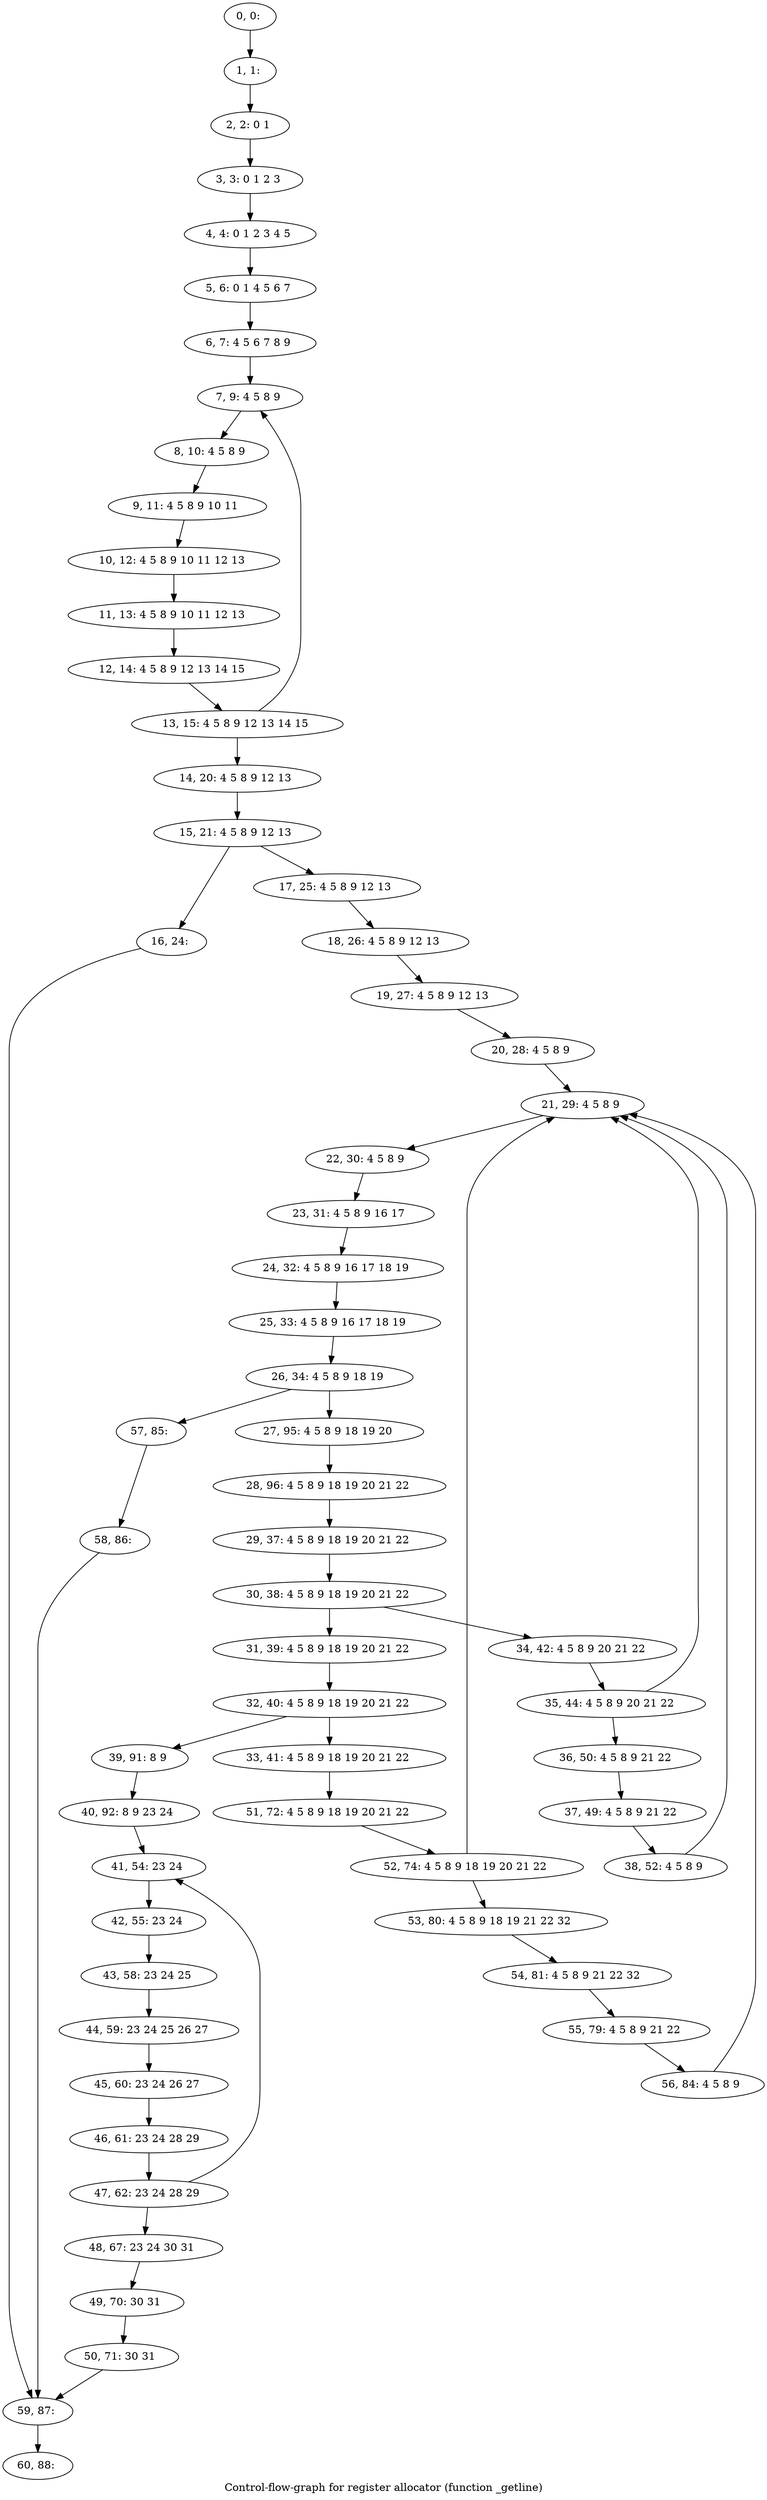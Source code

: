 digraph G {
graph [label="Control-flow-graph for register allocator (function _getline)"]
0[label="0, 0: "];
1[label="1, 1: "];
2[label="2, 2: 0 1 "];
3[label="3, 3: 0 1 2 3 "];
4[label="4, 4: 0 1 2 3 4 5 "];
5[label="5, 6: 0 1 4 5 6 7 "];
6[label="6, 7: 4 5 6 7 8 9 "];
7[label="7, 9: 4 5 8 9 "];
8[label="8, 10: 4 5 8 9 "];
9[label="9, 11: 4 5 8 9 10 11 "];
10[label="10, 12: 4 5 8 9 10 11 12 13 "];
11[label="11, 13: 4 5 8 9 10 11 12 13 "];
12[label="12, 14: 4 5 8 9 12 13 14 15 "];
13[label="13, 15: 4 5 8 9 12 13 14 15 "];
14[label="14, 20: 4 5 8 9 12 13 "];
15[label="15, 21: 4 5 8 9 12 13 "];
16[label="16, 24: "];
17[label="17, 25: 4 5 8 9 12 13 "];
18[label="18, 26: 4 5 8 9 12 13 "];
19[label="19, 27: 4 5 8 9 12 13 "];
20[label="20, 28: 4 5 8 9 "];
21[label="21, 29: 4 5 8 9 "];
22[label="22, 30: 4 5 8 9 "];
23[label="23, 31: 4 5 8 9 16 17 "];
24[label="24, 32: 4 5 8 9 16 17 18 19 "];
25[label="25, 33: 4 5 8 9 16 17 18 19 "];
26[label="26, 34: 4 5 8 9 18 19 "];
27[label="27, 95: 4 5 8 9 18 19 20 "];
28[label="28, 96: 4 5 8 9 18 19 20 21 22 "];
29[label="29, 37: 4 5 8 9 18 19 20 21 22 "];
30[label="30, 38: 4 5 8 9 18 19 20 21 22 "];
31[label="31, 39: 4 5 8 9 18 19 20 21 22 "];
32[label="32, 40: 4 5 8 9 18 19 20 21 22 "];
33[label="33, 41: 4 5 8 9 18 19 20 21 22 "];
34[label="34, 42: 4 5 8 9 20 21 22 "];
35[label="35, 44: 4 5 8 9 20 21 22 "];
36[label="36, 50: 4 5 8 9 21 22 "];
37[label="37, 49: 4 5 8 9 21 22 "];
38[label="38, 52: 4 5 8 9 "];
39[label="39, 91: 8 9 "];
40[label="40, 92: 8 9 23 24 "];
41[label="41, 54: 23 24 "];
42[label="42, 55: 23 24 "];
43[label="43, 58: 23 24 25 "];
44[label="44, 59: 23 24 25 26 27 "];
45[label="45, 60: 23 24 26 27 "];
46[label="46, 61: 23 24 28 29 "];
47[label="47, 62: 23 24 28 29 "];
48[label="48, 67: 23 24 30 31 "];
49[label="49, 70: 30 31 "];
50[label="50, 71: 30 31 "];
51[label="51, 72: 4 5 8 9 18 19 20 21 22 "];
52[label="52, 74: 4 5 8 9 18 19 20 21 22 "];
53[label="53, 80: 4 5 8 9 18 19 21 22 32 "];
54[label="54, 81: 4 5 8 9 21 22 32 "];
55[label="55, 79: 4 5 8 9 21 22 "];
56[label="56, 84: 4 5 8 9 "];
57[label="57, 85: "];
58[label="58, 86: "];
59[label="59, 87: "];
60[label="60, 88: "];
0->1 ;
1->2 ;
2->3 ;
3->4 ;
4->5 ;
5->6 ;
6->7 ;
7->8 ;
8->9 ;
9->10 ;
10->11 ;
11->12 ;
12->13 ;
13->14 ;
13->7 ;
14->15 ;
15->16 ;
15->17 ;
16->59 ;
17->18 ;
18->19 ;
19->20 ;
20->21 ;
21->22 ;
22->23 ;
23->24 ;
24->25 ;
25->26 ;
26->27 ;
26->57 ;
27->28 ;
28->29 ;
29->30 ;
30->31 ;
30->34 ;
31->32 ;
32->33 ;
32->39 ;
33->51 ;
34->35 ;
35->36 ;
35->21 ;
36->37 ;
37->38 ;
38->21 ;
39->40 ;
40->41 ;
41->42 ;
42->43 ;
43->44 ;
44->45 ;
45->46 ;
46->47 ;
47->48 ;
47->41 ;
48->49 ;
49->50 ;
50->59 ;
51->52 ;
52->53 ;
52->21 ;
53->54 ;
54->55 ;
55->56 ;
56->21 ;
57->58 ;
58->59 ;
59->60 ;
}
